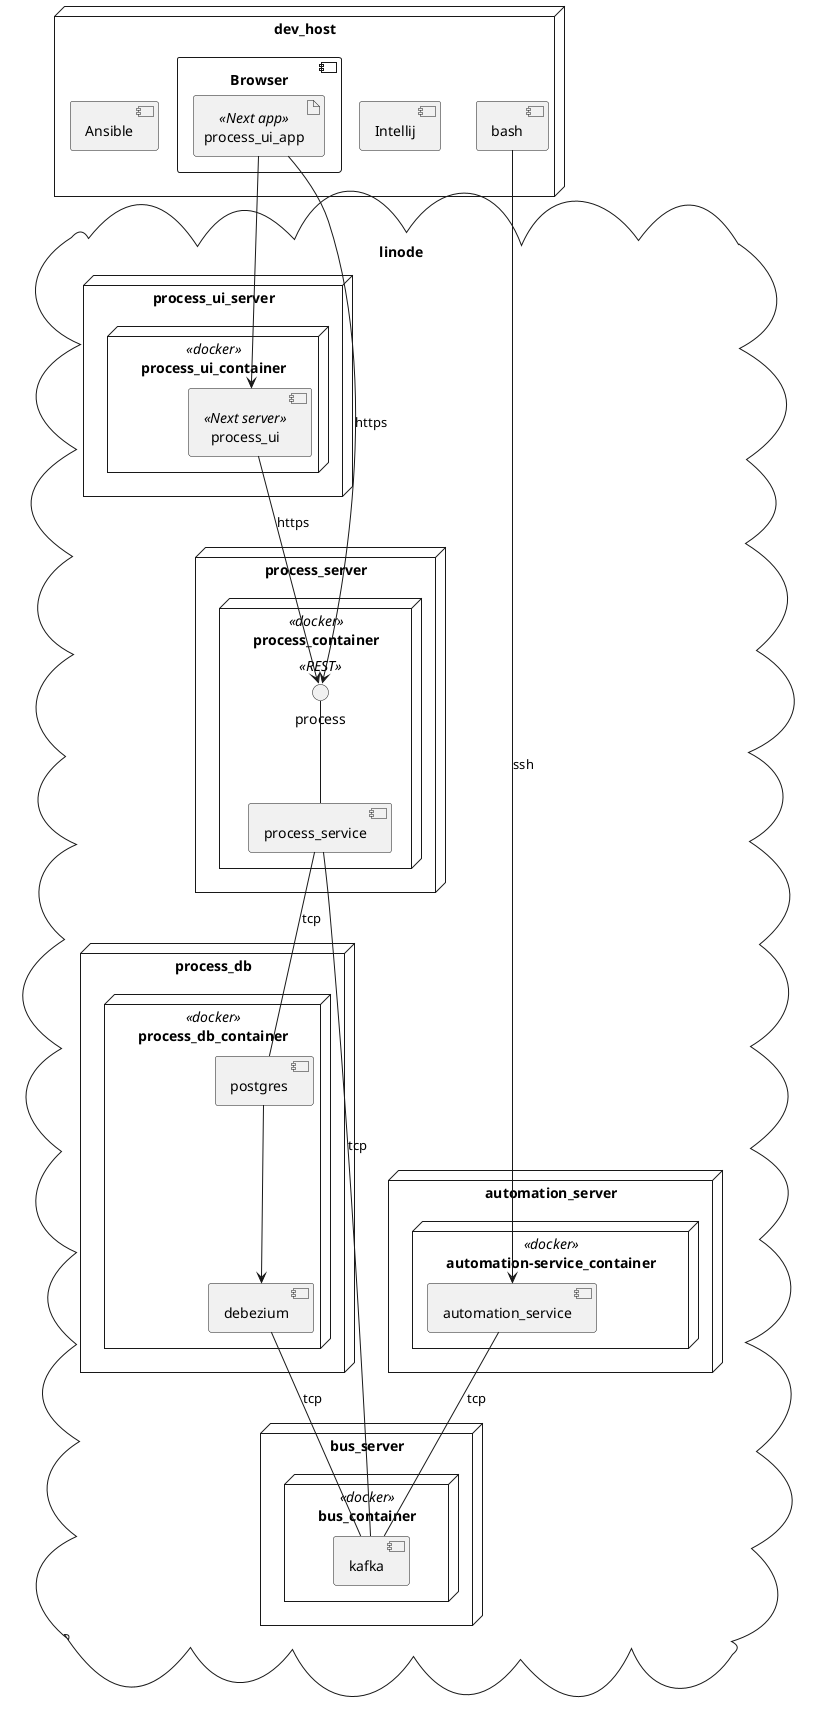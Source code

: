 @startuml
node dev_host {
	component Intellij
	component Browser {
		artifact process_ui_app <<Next app>>
	}
	component bash
	component Ansible
}

cloud linode {
	node process_server {
		node process_container <<docker>> {
			interface process <<REST>>
			component process_service
			process -- process_service
		}
	}
	node process_db {
		node process_db_container <<docker>> {
			component debezium
			component postgres
			postgres --> debezium
		}
	}
	node process_ui_server {
		node process_ui_container <<docker>> {
			component process_ui <<Next server>>
		}
	}
	node bus_server {
		node bus_container <<docker>> {
			component kafka
		}
	}
	
	node automation_server {
		node automation-service_container <<docker>> {
			component automation_service
		}
	}
}

process_ui_app --> process_ui
process_ui --> process: https
bash --> automation_service: ssh
process_ui_app --> process: https
process_service -- kafka: tcp
debezium -- kafka: tcp
process_service -- postgres: tcp
automation_service -- kafka: tcp
@enduml